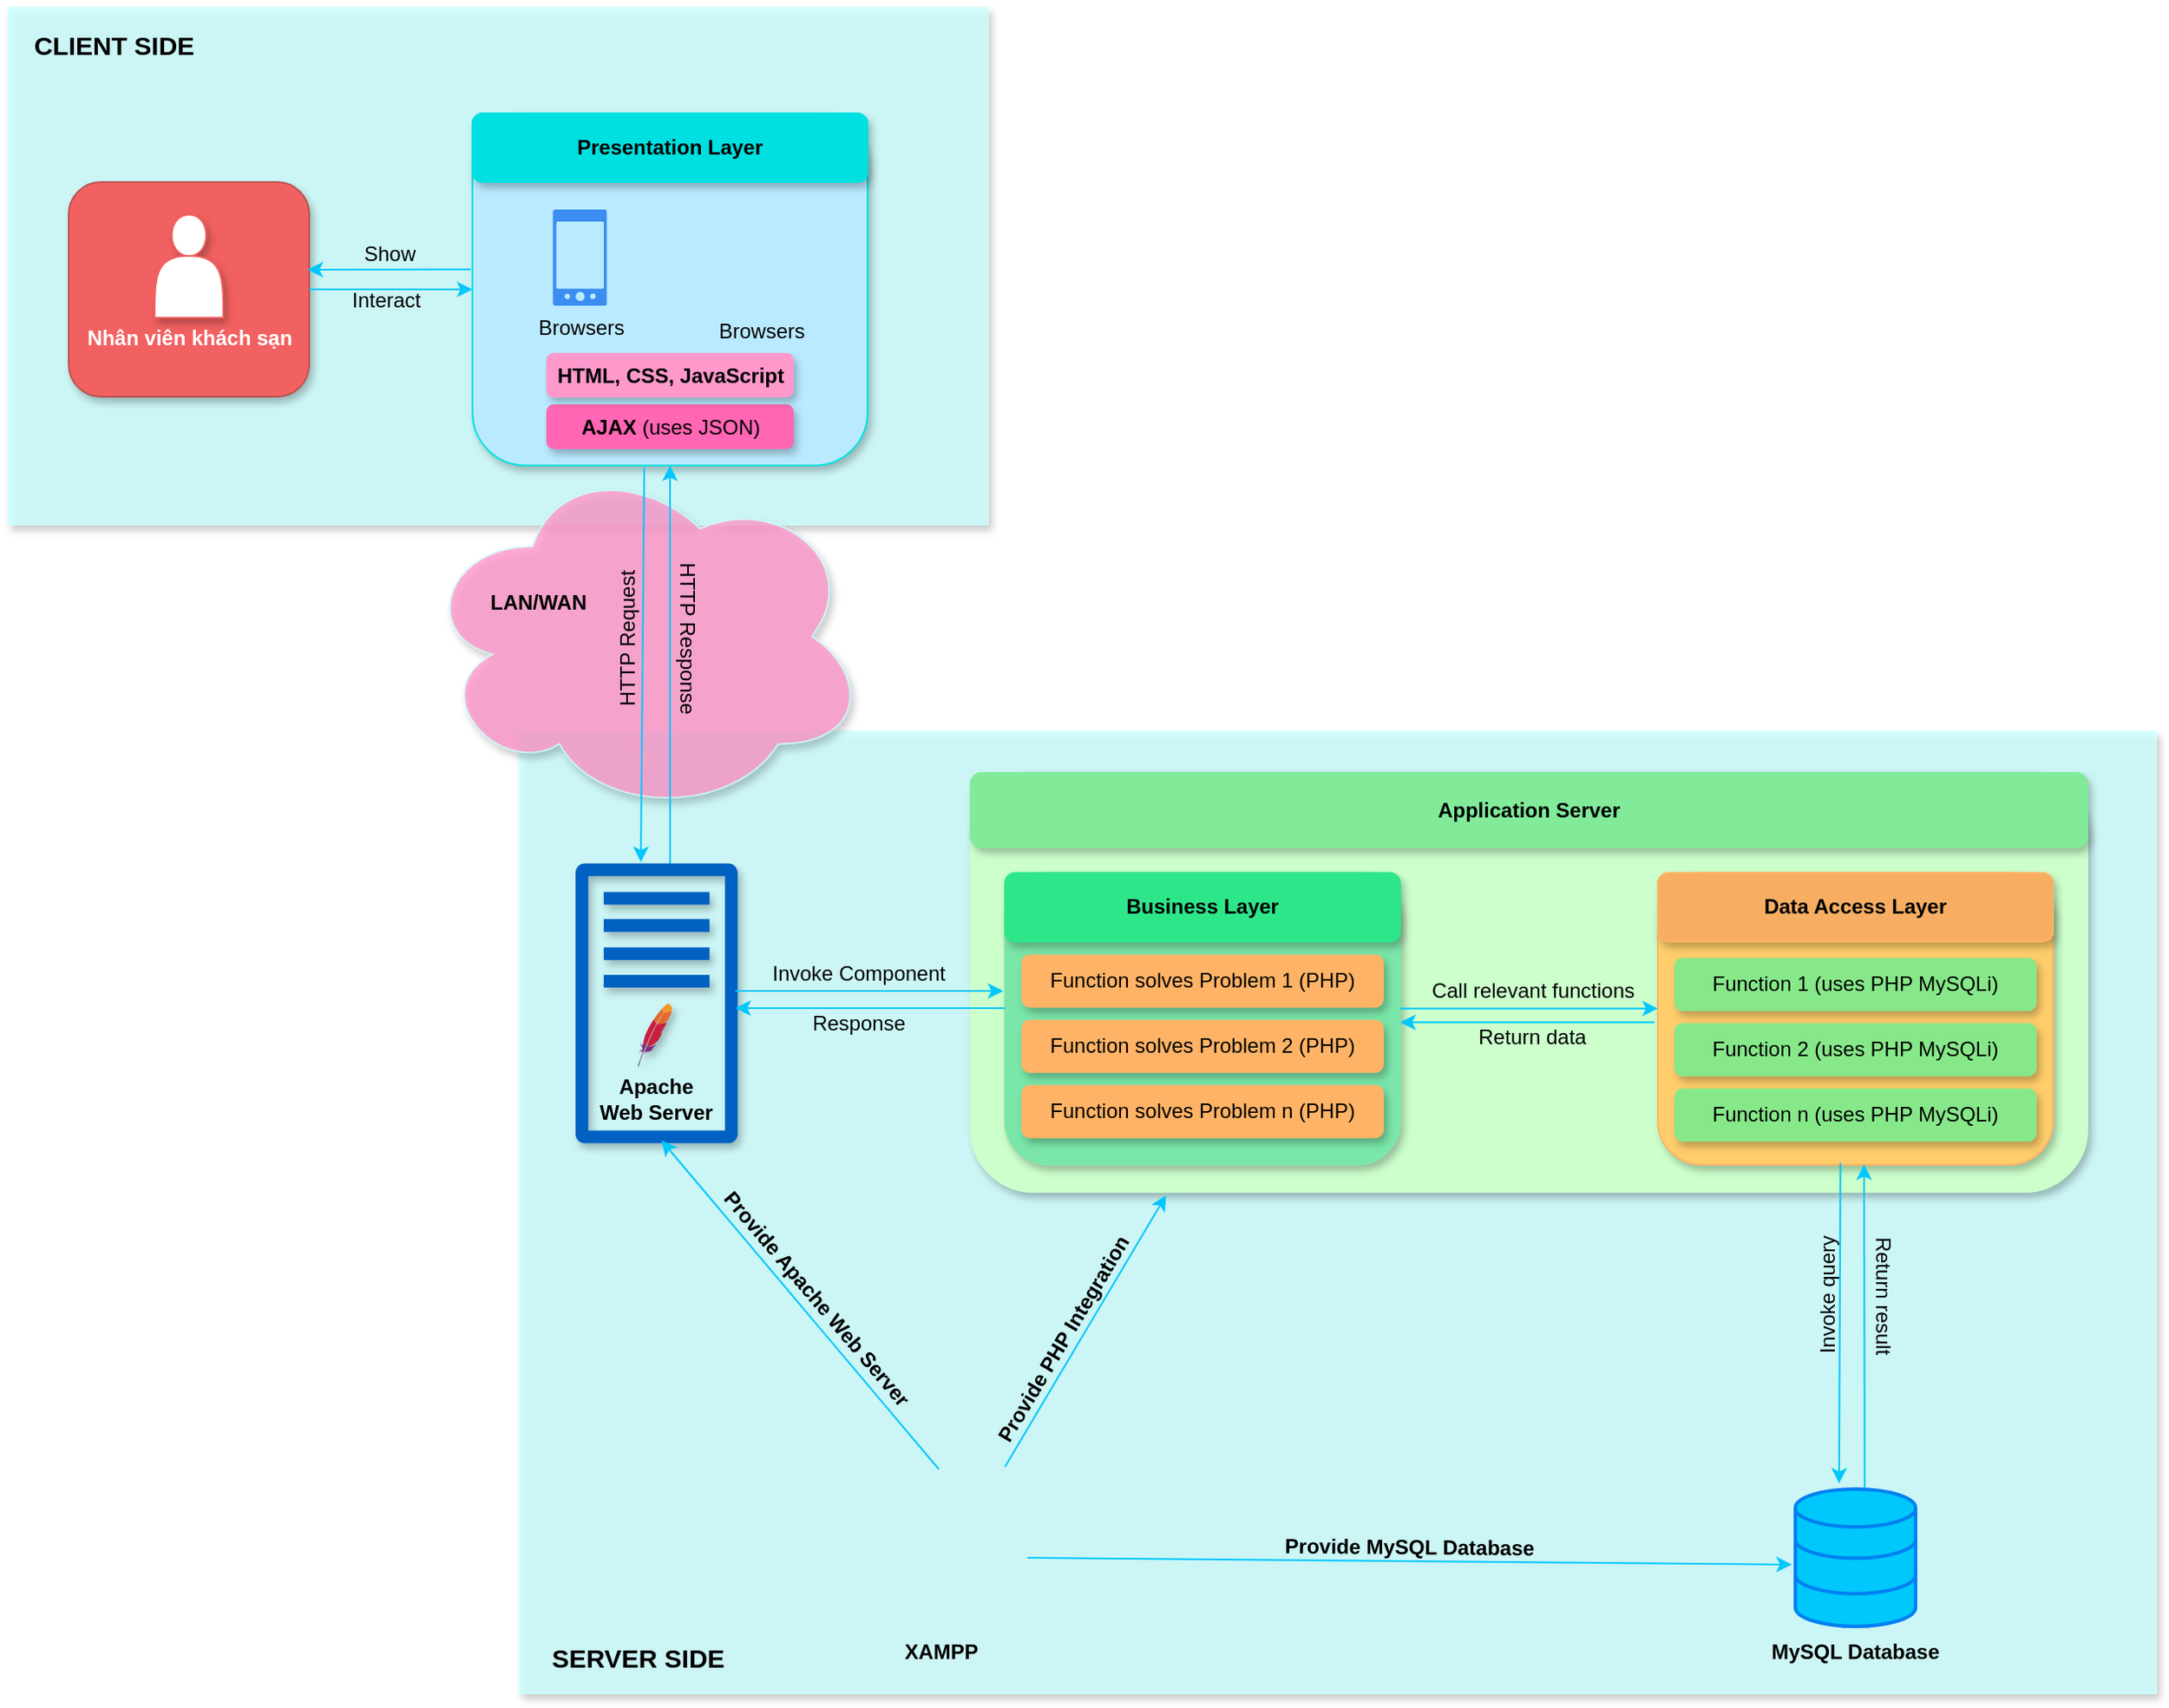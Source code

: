 <mxfile version="20.6.0" type="device"><diagram id="HdwSejOa2n3iNjryJQcV" name="Page-1"><mxGraphModel dx="1426" dy="2091" grid="1" gridSize="10" guides="1" tooltips="1" connect="1" arrows="1" fold="1" page="1" pageScale="1" pageWidth="827" pageHeight="1169" math="0" shadow="0"><root><mxCell id="0"/><mxCell id="1" parent="0"/><mxCell id="mdtAdduW-wJRp95FK6BG-73" value="" style="rounded=0;whiteSpace=wrap;html=1;shadow=1;labelBackgroundColor=none;sketch=0;strokeColor=#CCFFFF;fillColor=#CCFFFF;opacity=80;textOpacity=80;" vertex="1" parent="1"><mxGeometry x="220" y="-181.5" width="570" height="301" as="geometry"/></mxCell><mxCell id="mdtAdduW-wJRp95FK6BG-69" value="" style="rounded=0;whiteSpace=wrap;html=1;shadow=1;sketch=0;strokeColor=#CCFFFF;fillColor=#CCFFFF;opacity=80;" vertex="1" parent="1"><mxGeometry x="517.5" y="240" width="952.5" height="560" as="geometry"/></mxCell><mxCell id="mdtAdduW-wJRp95FK6BG-74" value="" style="ellipse;shape=cloud;whiteSpace=wrap;html=1;shadow=1;labelBackgroundColor=none;sketch=0;strokeColor=#CCFFFF;fillColor=#FF99CC;opacity=80;" vertex="1" parent="1"><mxGeometry x="460" y="80" width="260" height="209" as="geometry"/></mxCell><mxCell id="mdtAdduW-wJRp95FK6BG-52" value="" style="rounded=1;whiteSpace=wrap;html=1;fillColor=#CCFFCC;strokeColor=#CCFFCC;shadow=1;" vertex="1" parent="1"><mxGeometry x="780" y="264" width="650" height="244" as="geometry"/></mxCell><mxCell id="3" value="" style="rounded=1;whiteSpace=wrap;html=1;fillColor=#F26161;strokeColor=#b85450;shadow=1;" parent="1" vertex="1"><mxGeometry x="255" y="-80" width="140" height="125" as="geometry"/></mxCell><mxCell id="4" value="" style="rounded=1;whiteSpace=wrap;html=1;fillColor=#BAEAFF;strokeColor=#00E0E0;shadow=1;" parent="1" vertex="1"><mxGeometry x="490" y="-120" width="230" height="205" as="geometry"/></mxCell><mxCell id="5" value="&lt;b&gt;Presentation Layer&lt;/b&gt;" style="rounded=1;whiteSpace=wrap;html=1;sketch=0;shadow=1;glass=0;fillColor=#00E0E0;strokeColor=#00E0E0;" parent="1" vertex="1"><mxGeometry x="490" y="-120" width="230" height="40" as="geometry"/></mxCell><mxCell id="6" value="" style="shape=image;html=1;verticalAlign=top;verticalLabelPosition=bottom;labelBackgroundColor=#ffffff;imageAspect=0;aspect=fixed;image=https://cdn2.iconfinder.com/data/icons/whcompare-isometric-web-hosting-servers/50/web-browser-on-laptop-128.png;rounded=1;shadow=0;glass=0;sketch=0;" parent="1" vertex="1"><mxGeometry x="622.5" y="-70" width="68" height="68" as="geometry"/></mxCell><mxCell id="7" value="Browsers" style="text;html=1;align=center;verticalAlign=middle;resizable=0;points=[];autosize=1;strokeColor=none;fillColor=none;" parent="1" vertex="1"><mxGeometry x="622.5" y="-8" width="70" height="30" as="geometry"/></mxCell><mxCell id="8" value="" style="sketch=0;html=1;aspect=fixed;strokeColor=none;shadow=0;align=center;verticalAlign=top;fillColor=#3B8DF1;shape=mxgraph.gcp2.phone_android;rounded=1;glass=0;" parent="1" vertex="1"><mxGeometry x="536.82" y="-64" width="31.36" height="56" as="geometry"/></mxCell><mxCell id="9" value="" style="shape=actor;whiteSpace=wrap;html=1;rounded=1;shadow=1;glass=0;sketch=0;strokeColor=#F26161;" parent="1" vertex="1"><mxGeometry x="305" y="-61" width="40" height="60" as="geometry"/></mxCell><mxCell id="10" value="&lt;b&gt;Nhân viên khách sạn&lt;/b&gt;" style="text;html=1;align=center;verticalAlign=middle;resizable=0;points=[];autosize=1;strokeColor=none;fillColor=none;fontColor=#FFFFFF;shadow=1;" parent="1" vertex="1"><mxGeometry x="255" y="-4" width="140" height="30" as="geometry"/></mxCell><mxCell id="11" value="Browsers" style="text;html=1;align=center;verticalAlign=middle;resizable=0;points=[];autosize=1;strokeColor=none;fillColor=none;" parent="1" vertex="1"><mxGeometry x="517.5" y="-10" width="70" height="30" as="geometry"/></mxCell><mxCell id="12" value="" style="endArrow=classic;html=1;rounded=0;strokeColor=#00C7FC;entryX=0;entryY=0.5;entryDx=0;entryDy=0;exitX=1;exitY=0.5;exitDx=0;exitDy=0;" parent="1" source="3" target="4" edge="1"><mxGeometry width="50" height="50" relative="1" as="geometry"><mxPoint x="390" as="sourcePoint"/><mxPoint x="504.0" y="181" as="targetPoint"/></mxGeometry></mxCell><mxCell id="13" value="" style="endArrow=classic;html=1;rounded=0;strokeColor=#00C7FC;exitX=-0.004;exitY=0.443;exitDx=0;exitDy=0;exitPerimeter=0;" parent="1" source="4" edge="1"><mxGeometry width="50" height="50" relative="1" as="geometry"><mxPoint x="502" y="169" as="sourcePoint"/><mxPoint x="394" y="-29" as="targetPoint"/></mxGeometry></mxCell><mxCell id="14" value="" style="rounded=1;whiteSpace=wrap;html=1;shadow=1;glass=0;sketch=0;strokeColor=#81E6AD;fillColor=#7AE6A9;" parent="1" vertex="1"><mxGeometry x="800" y="322.2" width="230" height="170" as="geometry"/></mxCell><mxCell id="15" value="&lt;b&gt;Business Layer&lt;/b&gt;" style="rounded=1;whiteSpace=wrap;html=1;sketch=0;shadow=1;glass=0;fillColor=#2EE68A;strokeColor=#2EE68A;" parent="1" vertex="1"><mxGeometry x="800" y="322.2" width="230" height="40" as="geometry"/></mxCell><mxCell id="16" value="" style="endArrow=classic;html=1;rounded=0;strokeColor=#00C7FC;entryX=0.5;entryY=1;entryDx=0;entryDy=0;exitX=0.583;exitY=0.008;exitDx=0;exitDy=0;exitPerimeter=0;" parent="1" source="mdtAdduW-wJRp95FK6BG-43" target="4" edge="1"><mxGeometry width="50" height="50" relative="1" as="geometry"><mxPoint x="604" y="261" as="sourcePoint"/><mxPoint x="565.68" y="90" as="targetPoint"/></mxGeometry></mxCell><mxCell id="17" value="HTTP Request" style="text;html=1;strokeColor=none;fillColor=none;align=center;verticalAlign=middle;whiteSpace=wrap;rounded=0;rotation=-90;" parent="1" vertex="1"><mxGeometry x="533.5" y="171" width="94" height="30" as="geometry"/></mxCell><mxCell id="18" value="HTTP Response" style="text;html=1;strokeColor=none;fillColor=none;align=center;verticalAlign=middle;whiteSpace=wrap;rounded=0;rotation=90;" parent="1" vertex="1"><mxGeometry x="568.18" y="171" width="94" height="30" as="geometry"/></mxCell><mxCell id="19" value="" style="endArrow=classic;html=1;rounded=0;strokeColor=#00C7FC;" parent="1" edge="1"><mxGeometry width="50" height="50" relative="1" as="geometry"><mxPoint x="590" y="86" as="sourcePoint"/><mxPoint x="588" y="316" as="targetPoint"/></mxGeometry></mxCell><mxCell id="20" value="" style="rounded=1;whiteSpace=wrap;html=1;shadow=1;glass=0;sketch=0;fillColor=#FFCE6B;strokeColor=#FFB366;" parent="1" vertex="1"><mxGeometry x="1180" y="322.2" width="230" height="170" as="geometry"/></mxCell><mxCell id="21" value="&lt;b&gt;Data Access Layer&lt;/b&gt;" style="rounded=1;whiteSpace=wrap;html=1;sketch=0;shadow=1;glass=0;fillColor=#F7AE63;strokeColor=#FFB366;" parent="1" vertex="1"><mxGeometry x="1180" y="322.2" width="230" height="40" as="geometry"/></mxCell><mxCell id="22" value="" style="endArrow=classic;html=1;rounded=0;strokeColor=#00C7FC;" parent="1" edge="1"><mxGeometry width="50" height="50" relative="1" as="geometry"><mxPoint x="1178" y="409.2" as="sourcePoint"/><mxPoint x="1030" y="409.2" as="targetPoint"/></mxGeometry></mxCell><mxCell id="23" value="Call relevant functions" style="text;html=1;strokeColor=none;fillColor=none;align=center;verticalAlign=middle;whiteSpace=wrap;rounded=0;rotation=0;" parent="1" vertex="1"><mxGeometry x="1046.5" y="376.4" width="121" height="30" as="geometry"/></mxCell><mxCell id="24" value="Return data" style="text;html=1;strokeColor=none;fillColor=none;align=center;verticalAlign=middle;whiteSpace=wrap;rounded=0;rotation=0;" parent="1" vertex="1"><mxGeometry x="1071" y="403.2" width="72" height="30" as="geometry"/></mxCell><mxCell id="25" value="" style="endArrow=classic;html=1;rounded=0;strokeColor=#00C7FC;" parent="1" edge="1"><mxGeometry width="50" height="50" relative="1" as="geometry"><mxPoint x="1030" y="401.2" as="sourcePoint"/><mxPoint x="1180.0" y="401.2" as="targetPoint"/></mxGeometry></mxCell><mxCell id="26" value="" style="html=1;verticalLabelPosition=bottom;align=center;labelBackgroundColor=#ffffff;verticalAlign=top;strokeWidth=2;strokeColor=#0080F0;shadow=0;dashed=0;shape=mxgraph.ios7.icons.data;fillColor=#00C7FC;" parent="1" vertex="1"><mxGeometry x="1260" y="681.0" width="70" height="80" as="geometry"/></mxCell><mxCell id="27" value="&lt;b&gt;MySQL Database&lt;/b&gt;" style="text;html=1;strokeColor=none;fillColor=none;align=center;verticalAlign=middle;whiteSpace=wrap;rounded=0;" parent="1" vertex="1"><mxGeometry x="1245" y="761.0" width="100" height="30" as="geometry"/></mxCell><mxCell id="28" value="" style="endArrow=classic;html=1;rounded=0;strokeColor=#00C7FC;exitX=0.462;exitY=0.994;exitDx=0;exitDy=0;exitPerimeter=0;entryX=0.364;entryY=-0.04;entryDx=0;entryDy=0;entryPerimeter=0;" parent="1" source="20" edge="1" target="26"><mxGeometry width="50" height="50" relative="1" as="geometry"><mxPoint x="130" y="497.81" as="sourcePoint"/><mxPoint x="216" y="583.4" as="targetPoint"/></mxGeometry></mxCell><mxCell id="29" value="" style="endArrow=classic;html=1;rounded=0;strokeColor=#00C7FC;exitX=0.577;exitY=-0.007;exitDx=0;exitDy=0;exitPerimeter=0;" parent="1" source="26" edge="1"><mxGeometry width="50" height="50" relative="1" as="geometry"><mxPoint x="1301.5" y="550.2" as="sourcePoint"/><mxPoint x="1300" y="492" as="targetPoint"/></mxGeometry></mxCell><mxCell id="30" value="Invoke query" style="text;html=1;strokeColor=none;fillColor=none;align=center;verticalAlign=middle;whiteSpace=wrap;rounded=0;rotation=-90;" parent="1" vertex="1"><mxGeometry x="1241.5" y="553.2" width="75" height="30" as="geometry"/></mxCell><mxCell id="31" value="Return result" style="text;html=1;strokeColor=none;fillColor=none;align=center;verticalAlign=middle;whiteSpace=wrap;rounded=0;rotation=90;" parent="1" vertex="1"><mxGeometry x="1273.5" y="553.2" width="75" height="30" as="geometry"/></mxCell><mxCell id="32" value="Function 1 (uses PHP MySQLi)" style="whiteSpace=wrap;html=1;rounded=1;shadow=1;glass=0;sketch=0;rotation=0;fillColor=#87E88A;strokeColor=#87E88A;" parent="1" vertex="1"><mxGeometry x="1190" y="372.2" width="210" height="30" as="geometry"/></mxCell><mxCell id="33" value="Function 2 (uses PHP MySQLi)" style="whiteSpace=wrap;html=1;rounded=1;shadow=1;glass=0;sketch=0;rotation=0;fillColor=#87E88A;strokeColor=#87E88A;" parent="1" vertex="1"><mxGeometry x="1190" y="410.2" width="210" height="30" as="geometry"/></mxCell><mxCell id="34" value="Function n (uses PHP MySQLi)" style="whiteSpace=wrap;html=1;rounded=1;shadow=1;glass=0;sketch=0;rotation=0;fillColor=#87E88A;strokeColor=#87E88A;" parent="1" vertex="1"><mxGeometry x="1190" y="448.2" width="210" height="30" as="geometry"/></mxCell><mxCell id="35" value="Function solves Problem 1 (PHP)" style="whiteSpace=wrap;html=1;rounded=1;shadow=1;glass=0;sketch=0;rotation=0;fillColor=#FFB366;strokeColor=#FFB366;" parent="1" vertex="1"><mxGeometry x="810" y="370.2" width="210" height="30" as="geometry"/></mxCell><mxCell id="36" value="Function solves Problem 2 (PHP)" style="whiteSpace=wrap;html=1;rounded=1;shadow=1;glass=0;sketch=0;rotation=0;fillColor=#FFB366;strokeColor=#FFB366;" parent="1" vertex="1"><mxGeometry x="810" y="408.2" width="210" height="30" as="geometry"/></mxCell><mxCell id="37" value="Function solves Problem n (PHP)" style="whiteSpace=wrap;html=1;rounded=1;shadow=1;glass=0;sketch=0;rotation=0;strokeColor=#FFB366;fillColor=#FFB366;" parent="1" vertex="1"><mxGeometry x="810" y="446.2" width="210" height="30" as="geometry"/></mxCell><mxCell id="38" value="&lt;b&gt;AJAX&lt;/b&gt; (uses JSON)" style="rounded=1;whiteSpace=wrap;html=1;shadow=1;glass=0;sketch=0;fillColor=#FF66B3;strokeColor=#FF66B3;" parent="1" vertex="1"><mxGeometry x="533.5" y="50" width="143" height="25" as="geometry"/></mxCell><mxCell id="39" value="&lt;b&gt;HTML, CSS, JavaScript&lt;/b&gt;" style="rounded=1;whiteSpace=wrap;html=1;shadow=1;glass=0;sketch=0;fillColor=#FF99CC;strokeColor=#FF99CC;" parent="1" vertex="1"><mxGeometry x="533.5" y="20" width="143" height="25" as="geometry"/></mxCell><mxCell id="40" value="Interact" style="text;html=1;strokeColor=none;fillColor=none;align=center;verticalAlign=middle;whiteSpace=wrap;rounded=0;rotation=0;" parent="1" vertex="1"><mxGeometry x="404" y="-26" width="72" height="30" as="geometry"/></mxCell><mxCell id="41" value="Show" style="text;html=1;strokeColor=none;fillColor=none;align=center;verticalAlign=middle;whiteSpace=wrap;rounded=0;rotation=0;" parent="1" vertex="1"><mxGeometry x="406" y="-53" width="72" height="30" as="geometry"/></mxCell><mxCell id="mdtAdduW-wJRp95FK6BG-41" value="" style="dashed=0;outlineConnect=0;html=1;align=center;labelPosition=center;verticalLabelPosition=bottom;verticalAlign=top;shape=mxgraph.weblogos.apache;shadow=1;" vertex="1" parent="1"><mxGeometry x="586.2" y="398.4" width="20" height="36.6" as="geometry"/></mxCell><mxCell id="mdtAdduW-wJRp95FK6BG-43" value="" style="sketch=0;outlineConnect=0;fontColor=#232F3E;gradientColor=none;fillColor=#0061C2;strokeColor=none;dashed=0;verticalLabelPosition=bottom;verticalAlign=top;align=center;html=1;fontSize=12;fontStyle=0;aspect=fixed;pointerEvents=1;shape=mxgraph.aws4.traditional_server;shadow=1;" vertex="1" parent="1"><mxGeometry x="550" y="316.4" width="94.39" height="163.6" as="geometry"/></mxCell><mxCell id="mdtAdduW-wJRp95FK6BG-44" value="&lt;b&gt;Apache&lt;br&gt;Web Server&lt;/b&gt;" style="text;html=1;strokeColor=none;fillColor=none;align=center;verticalAlign=middle;whiteSpace=wrap;rounded=0;rotation=0;shadow=1;" vertex="1" parent="1"><mxGeometry x="558.97" y="446" width="76.45" height="16.4" as="geometry"/></mxCell><mxCell id="mdtAdduW-wJRp95FK6BG-45" value="" style="shape=image;html=1;verticalAlign=top;verticalLabelPosition=bottom;labelBackgroundColor=#ffffff;imageAspect=0;aspect=fixed;image=https://cdn2.iconfinder.com/data/icons/pack1-baco-flurry-icons-style/128/XAMPP.png;fillColor=#0061C2;" vertex="1" parent="1"><mxGeometry x="710.0" y="669.5" width="103" height="103" as="geometry"/></mxCell><mxCell id="mdtAdduW-wJRp95FK6BG-48" value="" style="endArrow=classic;html=1;rounded=0;strokeColor=#00C7FC;" edge="1" parent="1"><mxGeometry width="50" height="50" relative="1" as="geometry"><mxPoint x="800" y="401" as="sourcePoint"/><mxPoint x="643" y="401" as="targetPoint"/></mxGeometry></mxCell><mxCell id="mdtAdduW-wJRp95FK6BG-49" value="" style="endArrow=classic;html=1;rounded=0;strokeColor=#00C7FC;" edge="1" parent="1"><mxGeometry width="50" height="50" relative="1" as="geometry"><mxPoint x="643" y="391" as="sourcePoint"/><mxPoint x="799" y="391" as="targetPoint"/></mxGeometry></mxCell><mxCell id="mdtAdduW-wJRp95FK6BG-50" value="Invoke Component" style="text;html=1;strokeColor=none;fillColor=none;align=center;verticalAlign=middle;whiteSpace=wrap;rounded=0;" vertex="1" parent="1"><mxGeometry x="660" y="366.4" width="110" height="30" as="geometry"/></mxCell><mxCell id="mdtAdduW-wJRp95FK6BG-51" value="Response" style="text;html=1;strokeColor=none;fillColor=none;align=center;verticalAlign=middle;whiteSpace=wrap;rounded=0;" vertex="1" parent="1"><mxGeometry x="665" y="395" width="100" height="30" as="geometry"/></mxCell><mxCell id="mdtAdduW-wJRp95FK6BG-54" value="&lt;b&gt;Application Server&lt;/b&gt;" style="rounded=1;whiteSpace=wrap;html=1;fillColor=#81EB9A;strokeColor=#81EB9A;shadow=1;" vertex="1" parent="1"><mxGeometry x="780" y="264" width="650" height="43.43" as="geometry"/></mxCell><mxCell id="mdtAdduW-wJRp95FK6BG-55" value="" style="shape=image;html=1;verticalAlign=top;verticalLabelPosition=bottom;labelBackgroundColor=#ffffff;imageAspect=0;aspect=fixed;image=https://cdn4.iconfinder.com/data/icons/scripting-and-programming-languages/512/php-128.png;shadow=1;strokeColor=#81EB9A;fillColor=#81EB9A;" vertex="1" parent="1"><mxGeometry x="991.53" y="260.23" width="54.97" height="54.97" as="geometry"/></mxCell><mxCell id="mdtAdduW-wJRp95FK6BG-59" value="&lt;b&gt;XAMPP&lt;/b&gt;" style="text;html=1;strokeColor=none;fillColor=none;align=center;verticalAlign=middle;whiteSpace=wrap;rounded=0;" vertex="1" parent="1"><mxGeometry x="713" y="761.0" width="100" height="30" as="geometry"/></mxCell><mxCell id="mdtAdduW-wJRp95FK6BG-60" value="" style="endArrow=classic;html=1;rounded=0;strokeColor=#00C7FC;exitX=0.5;exitY=0;exitDx=0;exitDy=0;" edge="1" parent="1" source="mdtAdduW-wJRp95FK6BG-45"><mxGeometry width="50" height="50" relative="1" as="geometry"><mxPoint x="550" y="658" as="sourcePoint"/><mxPoint x="600" y="478" as="targetPoint"/></mxGeometry></mxCell><mxCell id="mdtAdduW-wJRp95FK6BG-62" value="" style="endArrow=classic;html=1;rounded=0;strokeColor=#00C7FC;entryX=-0.029;entryY=0.55;entryDx=0;entryDy=0;entryPerimeter=0;exitX=1;exitY=0.5;exitDx=0;exitDy=0;" edge="1" parent="1" source="mdtAdduW-wJRp95FK6BG-45" target="26"><mxGeometry width="50" height="50" relative="1" as="geometry"><mxPoint x="827" y="758" as="sourcePoint"/><mxPoint x="877" y="708" as="targetPoint"/></mxGeometry></mxCell><mxCell id="mdtAdduW-wJRp95FK6BG-64" value="" style="endArrow=classic;html=1;rounded=0;strokeColor=#00C7FC;entryX=0.175;entryY=1.008;entryDx=0;entryDy=0;entryPerimeter=0;" edge="1" parent="1" target="mdtAdduW-wJRp95FK6BG-52"><mxGeometry width="50" height="50" relative="1" as="geometry"><mxPoint x="800" y="668" as="sourcePoint"/><mxPoint x="930" y="658" as="targetPoint"/></mxGeometry></mxCell><mxCell id="mdtAdduW-wJRp95FK6BG-70" value="&lt;b style=&quot;&quot;&gt;Provide MySQL Database&lt;/b&gt;" style="text;html=1;align=center;verticalAlign=middle;resizable=0;points=[];autosize=1;strokeColor=none;fillColor=none;labelBackgroundColor=none;rotation=0.5;" vertex="1" parent="1"><mxGeometry x="950" y="700" width="170" height="30" as="geometry"/></mxCell><mxCell id="mdtAdduW-wJRp95FK6BG-71" value="&lt;b style=&quot;&quot;&gt;Provide PHP Integration&lt;/b&gt;" style="text;html=1;align=center;verticalAlign=middle;resizable=0;points=[];autosize=1;strokeColor=none;fillColor=none;labelBackgroundColor=none;rotation=-59.2;" vertex="1" parent="1"><mxGeometry x="754" y="579" width="160" height="30" as="geometry"/></mxCell><mxCell id="mdtAdduW-wJRp95FK6BG-72" value="&lt;b style=&quot;&quot;&gt;Provide Apache Web Server&lt;/b&gt;" style="text;html=1;align=center;verticalAlign=middle;resizable=0;points=[];autosize=1;strokeColor=none;fillColor=none;labelBackgroundColor=none;rotation=49.7;" vertex="1" parent="1"><mxGeometry x="600" y="555" width="180" height="30" as="geometry"/></mxCell><mxCell id="mdtAdduW-wJRp95FK6BG-75" value="&lt;b&gt;LAN/WAN&lt;/b&gt;" style="text;html=1;align=center;verticalAlign=middle;resizable=0;points=[];autosize=1;strokeColor=none;fillColor=none;rotation=0;" vertex="1" parent="1"><mxGeometry x="488.18" y="150" width="80" height="30" as="geometry"/></mxCell><mxCell id="mdtAdduW-wJRp95FK6BG-76" value="&lt;b&gt;&lt;font style=&quot;font-size: 15px;&quot;&gt;CLIENT SIDE&lt;/font&gt;&lt;/b&gt;" style="text;html=1;align=center;verticalAlign=middle;resizable=0;points=[];autosize=1;strokeColor=none;fillColor=none;" vertex="1" parent="1"><mxGeometry x="226" y="-175" width="110" height="30" as="geometry"/></mxCell><mxCell id="mdtAdduW-wJRp95FK6BG-77" value="&lt;b&gt;&lt;font style=&quot;font-size: 15px;&quot;&gt;SERVER SIDE&lt;/font&gt;&lt;/b&gt;" style="text;html=1;align=center;verticalAlign=middle;resizable=0;points=[];autosize=1;strokeColor=none;fillColor=none;" vertex="1" parent="1"><mxGeometry x="526" y="764" width="120" height="30" as="geometry"/></mxCell></root></mxGraphModel></diagram></mxfile>